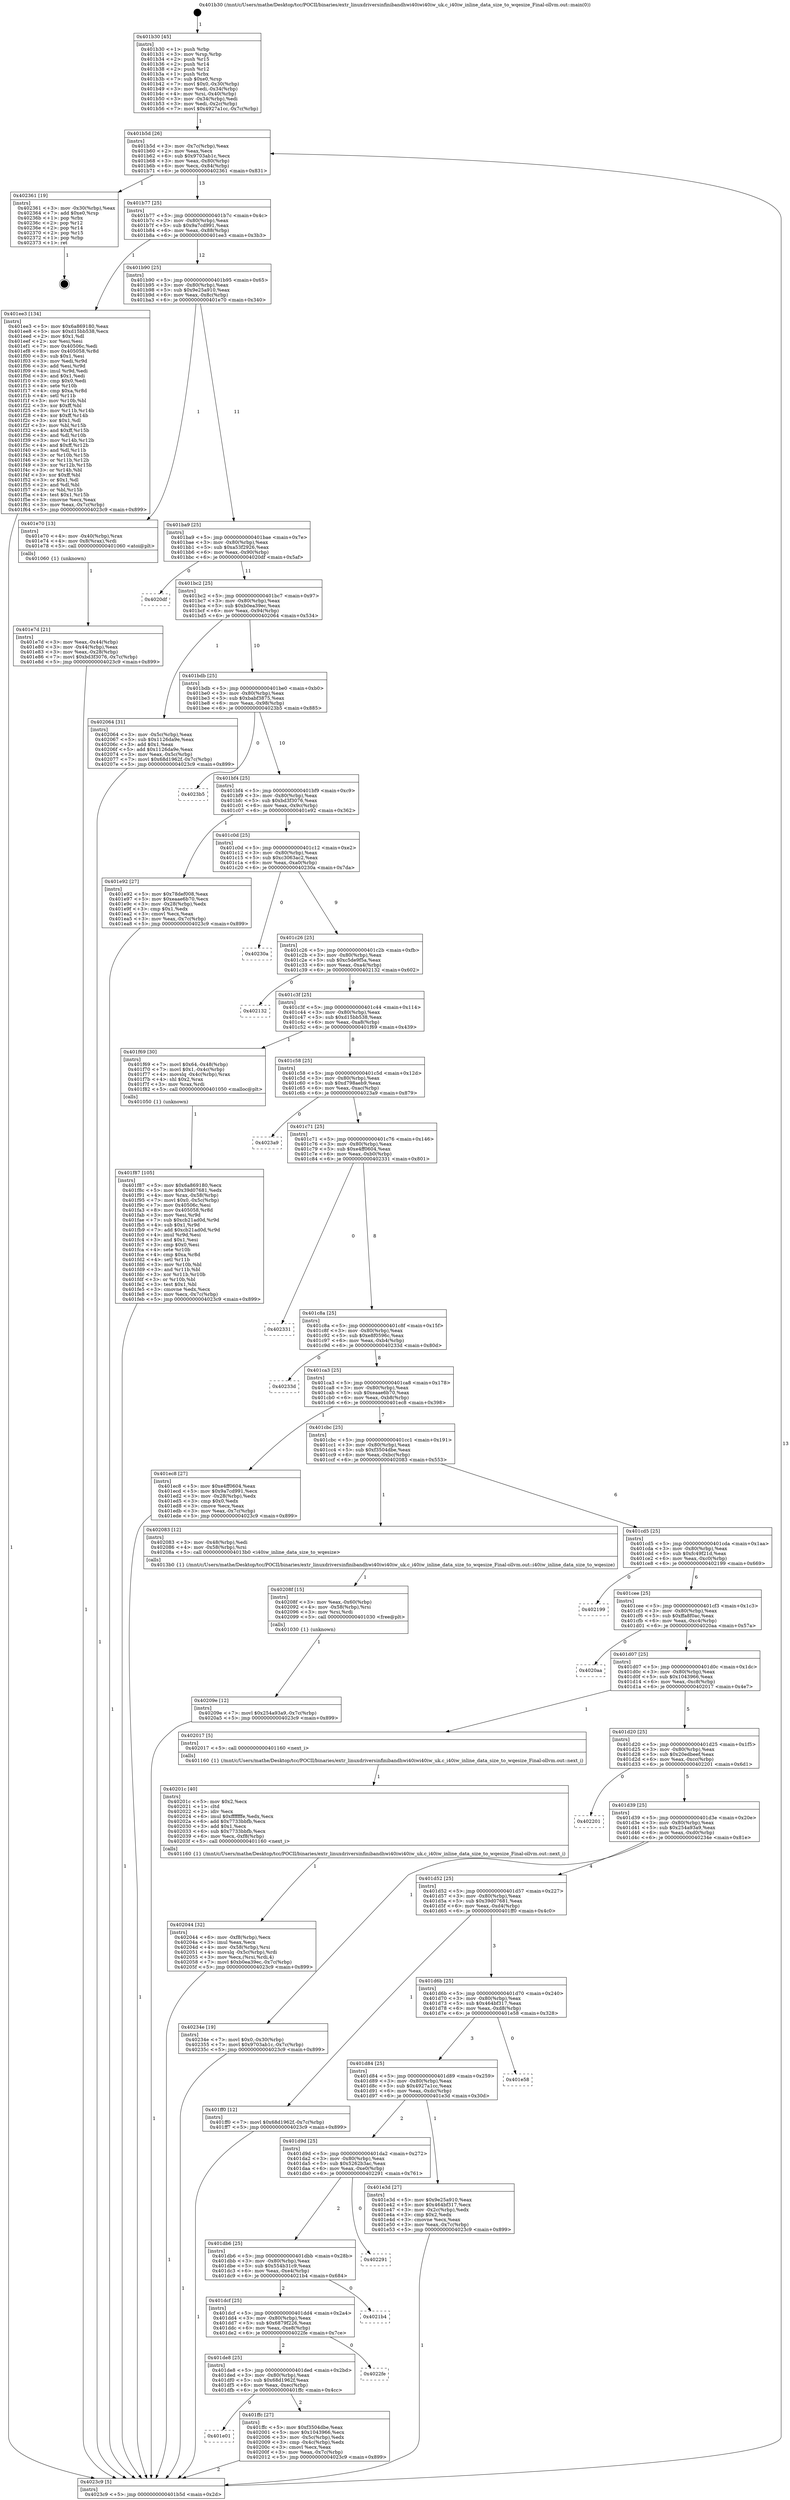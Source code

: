 digraph "0x401b30" {
  label = "0x401b30 (/mnt/c/Users/mathe/Desktop/tcc/POCII/binaries/extr_linuxdriversinfinibandhwi40iwi40iw_uk.c_i40iw_inline_data_size_to_wqesize_Final-ollvm.out::main(0))"
  labelloc = "t"
  node[shape=record]

  Entry [label="",width=0.3,height=0.3,shape=circle,fillcolor=black,style=filled]
  "0x401b5d" [label="{
     0x401b5d [26]\l
     | [instrs]\l
     &nbsp;&nbsp;0x401b5d \<+3\>: mov -0x7c(%rbp),%eax\l
     &nbsp;&nbsp;0x401b60 \<+2\>: mov %eax,%ecx\l
     &nbsp;&nbsp;0x401b62 \<+6\>: sub $0x9703ab1c,%ecx\l
     &nbsp;&nbsp;0x401b68 \<+3\>: mov %eax,-0x80(%rbp)\l
     &nbsp;&nbsp;0x401b6b \<+6\>: mov %ecx,-0x84(%rbp)\l
     &nbsp;&nbsp;0x401b71 \<+6\>: je 0000000000402361 \<main+0x831\>\l
  }"]
  "0x402361" [label="{
     0x402361 [19]\l
     | [instrs]\l
     &nbsp;&nbsp;0x402361 \<+3\>: mov -0x30(%rbp),%eax\l
     &nbsp;&nbsp;0x402364 \<+7\>: add $0xe0,%rsp\l
     &nbsp;&nbsp;0x40236b \<+1\>: pop %rbx\l
     &nbsp;&nbsp;0x40236c \<+2\>: pop %r12\l
     &nbsp;&nbsp;0x40236e \<+2\>: pop %r14\l
     &nbsp;&nbsp;0x402370 \<+2\>: pop %r15\l
     &nbsp;&nbsp;0x402372 \<+1\>: pop %rbp\l
     &nbsp;&nbsp;0x402373 \<+1\>: ret\l
  }"]
  "0x401b77" [label="{
     0x401b77 [25]\l
     | [instrs]\l
     &nbsp;&nbsp;0x401b77 \<+5\>: jmp 0000000000401b7c \<main+0x4c\>\l
     &nbsp;&nbsp;0x401b7c \<+3\>: mov -0x80(%rbp),%eax\l
     &nbsp;&nbsp;0x401b7f \<+5\>: sub $0x9a7cd991,%eax\l
     &nbsp;&nbsp;0x401b84 \<+6\>: mov %eax,-0x88(%rbp)\l
     &nbsp;&nbsp;0x401b8a \<+6\>: je 0000000000401ee3 \<main+0x3b3\>\l
  }"]
  Exit [label="",width=0.3,height=0.3,shape=circle,fillcolor=black,style=filled,peripheries=2]
  "0x401ee3" [label="{
     0x401ee3 [134]\l
     | [instrs]\l
     &nbsp;&nbsp;0x401ee3 \<+5\>: mov $0x6a869180,%eax\l
     &nbsp;&nbsp;0x401ee8 \<+5\>: mov $0xd15bb538,%ecx\l
     &nbsp;&nbsp;0x401eed \<+2\>: mov $0x1,%dl\l
     &nbsp;&nbsp;0x401eef \<+2\>: xor %esi,%esi\l
     &nbsp;&nbsp;0x401ef1 \<+7\>: mov 0x40506c,%edi\l
     &nbsp;&nbsp;0x401ef8 \<+8\>: mov 0x405058,%r8d\l
     &nbsp;&nbsp;0x401f00 \<+3\>: sub $0x1,%esi\l
     &nbsp;&nbsp;0x401f03 \<+3\>: mov %edi,%r9d\l
     &nbsp;&nbsp;0x401f06 \<+3\>: add %esi,%r9d\l
     &nbsp;&nbsp;0x401f09 \<+4\>: imul %r9d,%edi\l
     &nbsp;&nbsp;0x401f0d \<+3\>: and $0x1,%edi\l
     &nbsp;&nbsp;0x401f10 \<+3\>: cmp $0x0,%edi\l
     &nbsp;&nbsp;0x401f13 \<+4\>: sete %r10b\l
     &nbsp;&nbsp;0x401f17 \<+4\>: cmp $0xa,%r8d\l
     &nbsp;&nbsp;0x401f1b \<+4\>: setl %r11b\l
     &nbsp;&nbsp;0x401f1f \<+3\>: mov %r10b,%bl\l
     &nbsp;&nbsp;0x401f22 \<+3\>: xor $0xff,%bl\l
     &nbsp;&nbsp;0x401f25 \<+3\>: mov %r11b,%r14b\l
     &nbsp;&nbsp;0x401f28 \<+4\>: xor $0xff,%r14b\l
     &nbsp;&nbsp;0x401f2c \<+3\>: xor $0x1,%dl\l
     &nbsp;&nbsp;0x401f2f \<+3\>: mov %bl,%r15b\l
     &nbsp;&nbsp;0x401f32 \<+4\>: and $0xff,%r15b\l
     &nbsp;&nbsp;0x401f36 \<+3\>: and %dl,%r10b\l
     &nbsp;&nbsp;0x401f39 \<+3\>: mov %r14b,%r12b\l
     &nbsp;&nbsp;0x401f3c \<+4\>: and $0xff,%r12b\l
     &nbsp;&nbsp;0x401f40 \<+3\>: and %dl,%r11b\l
     &nbsp;&nbsp;0x401f43 \<+3\>: or %r10b,%r15b\l
     &nbsp;&nbsp;0x401f46 \<+3\>: or %r11b,%r12b\l
     &nbsp;&nbsp;0x401f49 \<+3\>: xor %r12b,%r15b\l
     &nbsp;&nbsp;0x401f4c \<+3\>: or %r14b,%bl\l
     &nbsp;&nbsp;0x401f4f \<+3\>: xor $0xff,%bl\l
     &nbsp;&nbsp;0x401f52 \<+3\>: or $0x1,%dl\l
     &nbsp;&nbsp;0x401f55 \<+2\>: and %dl,%bl\l
     &nbsp;&nbsp;0x401f57 \<+3\>: or %bl,%r15b\l
     &nbsp;&nbsp;0x401f5a \<+4\>: test $0x1,%r15b\l
     &nbsp;&nbsp;0x401f5e \<+3\>: cmovne %ecx,%eax\l
     &nbsp;&nbsp;0x401f61 \<+3\>: mov %eax,-0x7c(%rbp)\l
     &nbsp;&nbsp;0x401f64 \<+5\>: jmp 00000000004023c9 \<main+0x899\>\l
  }"]
  "0x401b90" [label="{
     0x401b90 [25]\l
     | [instrs]\l
     &nbsp;&nbsp;0x401b90 \<+5\>: jmp 0000000000401b95 \<main+0x65\>\l
     &nbsp;&nbsp;0x401b95 \<+3\>: mov -0x80(%rbp),%eax\l
     &nbsp;&nbsp;0x401b98 \<+5\>: sub $0x9e25a910,%eax\l
     &nbsp;&nbsp;0x401b9d \<+6\>: mov %eax,-0x8c(%rbp)\l
     &nbsp;&nbsp;0x401ba3 \<+6\>: je 0000000000401e70 \<main+0x340\>\l
  }"]
  "0x40209e" [label="{
     0x40209e [12]\l
     | [instrs]\l
     &nbsp;&nbsp;0x40209e \<+7\>: movl $0x254a93a9,-0x7c(%rbp)\l
     &nbsp;&nbsp;0x4020a5 \<+5\>: jmp 00000000004023c9 \<main+0x899\>\l
  }"]
  "0x401e70" [label="{
     0x401e70 [13]\l
     | [instrs]\l
     &nbsp;&nbsp;0x401e70 \<+4\>: mov -0x40(%rbp),%rax\l
     &nbsp;&nbsp;0x401e74 \<+4\>: mov 0x8(%rax),%rdi\l
     &nbsp;&nbsp;0x401e78 \<+5\>: call 0000000000401060 \<atoi@plt\>\l
     | [calls]\l
     &nbsp;&nbsp;0x401060 \{1\} (unknown)\l
  }"]
  "0x401ba9" [label="{
     0x401ba9 [25]\l
     | [instrs]\l
     &nbsp;&nbsp;0x401ba9 \<+5\>: jmp 0000000000401bae \<main+0x7e\>\l
     &nbsp;&nbsp;0x401bae \<+3\>: mov -0x80(%rbp),%eax\l
     &nbsp;&nbsp;0x401bb1 \<+5\>: sub $0xa53f2926,%eax\l
     &nbsp;&nbsp;0x401bb6 \<+6\>: mov %eax,-0x90(%rbp)\l
     &nbsp;&nbsp;0x401bbc \<+6\>: je 00000000004020df \<main+0x5af\>\l
  }"]
  "0x40208f" [label="{
     0x40208f [15]\l
     | [instrs]\l
     &nbsp;&nbsp;0x40208f \<+3\>: mov %eax,-0x60(%rbp)\l
     &nbsp;&nbsp;0x402092 \<+4\>: mov -0x58(%rbp),%rsi\l
     &nbsp;&nbsp;0x402096 \<+3\>: mov %rsi,%rdi\l
     &nbsp;&nbsp;0x402099 \<+5\>: call 0000000000401030 \<free@plt\>\l
     | [calls]\l
     &nbsp;&nbsp;0x401030 \{1\} (unknown)\l
  }"]
  "0x4020df" [label="{
     0x4020df\l
  }", style=dashed]
  "0x401bc2" [label="{
     0x401bc2 [25]\l
     | [instrs]\l
     &nbsp;&nbsp;0x401bc2 \<+5\>: jmp 0000000000401bc7 \<main+0x97\>\l
     &nbsp;&nbsp;0x401bc7 \<+3\>: mov -0x80(%rbp),%eax\l
     &nbsp;&nbsp;0x401bca \<+5\>: sub $0xb0ea39ec,%eax\l
     &nbsp;&nbsp;0x401bcf \<+6\>: mov %eax,-0x94(%rbp)\l
     &nbsp;&nbsp;0x401bd5 \<+6\>: je 0000000000402064 \<main+0x534\>\l
  }"]
  "0x402044" [label="{
     0x402044 [32]\l
     | [instrs]\l
     &nbsp;&nbsp;0x402044 \<+6\>: mov -0xf8(%rbp),%ecx\l
     &nbsp;&nbsp;0x40204a \<+3\>: imul %eax,%ecx\l
     &nbsp;&nbsp;0x40204d \<+4\>: mov -0x58(%rbp),%rsi\l
     &nbsp;&nbsp;0x402051 \<+4\>: movslq -0x5c(%rbp),%rdi\l
     &nbsp;&nbsp;0x402055 \<+3\>: mov %ecx,(%rsi,%rdi,4)\l
     &nbsp;&nbsp;0x402058 \<+7\>: movl $0xb0ea39ec,-0x7c(%rbp)\l
     &nbsp;&nbsp;0x40205f \<+5\>: jmp 00000000004023c9 \<main+0x899\>\l
  }"]
  "0x402064" [label="{
     0x402064 [31]\l
     | [instrs]\l
     &nbsp;&nbsp;0x402064 \<+3\>: mov -0x5c(%rbp),%eax\l
     &nbsp;&nbsp;0x402067 \<+5\>: sub $0x1126da9e,%eax\l
     &nbsp;&nbsp;0x40206c \<+3\>: add $0x1,%eax\l
     &nbsp;&nbsp;0x40206f \<+5\>: add $0x1126da9e,%eax\l
     &nbsp;&nbsp;0x402074 \<+3\>: mov %eax,-0x5c(%rbp)\l
     &nbsp;&nbsp;0x402077 \<+7\>: movl $0x68d1962f,-0x7c(%rbp)\l
     &nbsp;&nbsp;0x40207e \<+5\>: jmp 00000000004023c9 \<main+0x899\>\l
  }"]
  "0x401bdb" [label="{
     0x401bdb [25]\l
     | [instrs]\l
     &nbsp;&nbsp;0x401bdb \<+5\>: jmp 0000000000401be0 \<main+0xb0\>\l
     &nbsp;&nbsp;0x401be0 \<+3\>: mov -0x80(%rbp),%eax\l
     &nbsp;&nbsp;0x401be3 \<+5\>: sub $0xbabf3875,%eax\l
     &nbsp;&nbsp;0x401be8 \<+6\>: mov %eax,-0x98(%rbp)\l
     &nbsp;&nbsp;0x401bee \<+6\>: je 00000000004023b5 \<main+0x885\>\l
  }"]
  "0x40201c" [label="{
     0x40201c [40]\l
     | [instrs]\l
     &nbsp;&nbsp;0x40201c \<+5\>: mov $0x2,%ecx\l
     &nbsp;&nbsp;0x402021 \<+1\>: cltd\l
     &nbsp;&nbsp;0x402022 \<+2\>: idiv %ecx\l
     &nbsp;&nbsp;0x402024 \<+6\>: imul $0xfffffffe,%edx,%ecx\l
     &nbsp;&nbsp;0x40202a \<+6\>: add $0x7733bbfb,%ecx\l
     &nbsp;&nbsp;0x402030 \<+3\>: add $0x1,%ecx\l
     &nbsp;&nbsp;0x402033 \<+6\>: sub $0x7733bbfb,%ecx\l
     &nbsp;&nbsp;0x402039 \<+6\>: mov %ecx,-0xf8(%rbp)\l
     &nbsp;&nbsp;0x40203f \<+5\>: call 0000000000401160 \<next_i\>\l
     | [calls]\l
     &nbsp;&nbsp;0x401160 \{1\} (/mnt/c/Users/mathe/Desktop/tcc/POCII/binaries/extr_linuxdriversinfinibandhwi40iwi40iw_uk.c_i40iw_inline_data_size_to_wqesize_Final-ollvm.out::next_i)\l
  }"]
  "0x4023b5" [label="{
     0x4023b5\l
  }", style=dashed]
  "0x401bf4" [label="{
     0x401bf4 [25]\l
     | [instrs]\l
     &nbsp;&nbsp;0x401bf4 \<+5\>: jmp 0000000000401bf9 \<main+0xc9\>\l
     &nbsp;&nbsp;0x401bf9 \<+3\>: mov -0x80(%rbp),%eax\l
     &nbsp;&nbsp;0x401bfc \<+5\>: sub $0xbd3f3076,%eax\l
     &nbsp;&nbsp;0x401c01 \<+6\>: mov %eax,-0x9c(%rbp)\l
     &nbsp;&nbsp;0x401c07 \<+6\>: je 0000000000401e92 \<main+0x362\>\l
  }"]
  "0x401e01" [label="{
     0x401e01\l
  }", style=dashed]
  "0x401e92" [label="{
     0x401e92 [27]\l
     | [instrs]\l
     &nbsp;&nbsp;0x401e92 \<+5\>: mov $0x78def008,%eax\l
     &nbsp;&nbsp;0x401e97 \<+5\>: mov $0xeaae6b70,%ecx\l
     &nbsp;&nbsp;0x401e9c \<+3\>: mov -0x28(%rbp),%edx\l
     &nbsp;&nbsp;0x401e9f \<+3\>: cmp $0x1,%edx\l
     &nbsp;&nbsp;0x401ea2 \<+3\>: cmovl %ecx,%eax\l
     &nbsp;&nbsp;0x401ea5 \<+3\>: mov %eax,-0x7c(%rbp)\l
     &nbsp;&nbsp;0x401ea8 \<+5\>: jmp 00000000004023c9 \<main+0x899\>\l
  }"]
  "0x401c0d" [label="{
     0x401c0d [25]\l
     | [instrs]\l
     &nbsp;&nbsp;0x401c0d \<+5\>: jmp 0000000000401c12 \<main+0xe2\>\l
     &nbsp;&nbsp;0x401c12 \<+3\>: mov -0x80(%rbp),%eax\l
     &nbsp;&nbsp;0x401c15 \<+5\>: sub $0xc3063ac2,%eax\l
     &nbsp;&nbsp;0x401c1a \<+6\>: mov %eax,-0xa0(%rbp)\l
     &nbsp;&nbsp;0x401c20 \<+6\>: je 000000000040230a \<main+0x7da\>\l
  }"]
  "0x401ffc" [label="{
     0x401ffc [27]\l
     | [instrs]\l
     &nbsp;&nbsp;0x401ffc \<+5\>: mov $0xf3504dbe,%eax\l
     &nbsp;&nbsp;0x402001 \<+5\>: mov $0x1043966,%ecx\l
     &nbsp;&nbsp;0x402006 \<+3\>: mov -0x5c(%rbp),%edx\l
     &nbsp;&nbsp;0x402009 \<+3\>: cmp -0x4c(%rbp),%edx\l
     &nbsp;&nbsp;0x40200c \<+3\>: cmovl %ecx,%eax\l
     &nbsp;&nbsp;0x40200f \<+3\>: mov %eax,-0x7c(%rbp)\l
     &nbsp;&nbsp;0x402012 \<+5\>: jmp 00000000004023c9 \<main+0x899\>\l
  }"]
  "0x40230a" [label="{
     0x40230a\l
  }", style=dashed]
  "0x401c26" [label="{
     0x401c26 [25]\l
     | [instrs]\l
     &nbsp;&nbsp;0x401c26 \<+5\>: jmp 0000000000401c2b \<main+0xfb\>\l
     &nbsp;&nbsp;0x401c2b \<+3\>: mov -0x80(%rbp),%eax\l
     &nbsp;&nbsp;0x401c2e \<+5\>: sub $0xc5de9f5a,%eax\l
     &nbsp;&nbsp;0x401c33 \<+6\>: mov %eax,-0xa4(%rbp)\l
     &nbsp;&nbsp;0x401c39 \<+6\>: je 0000000000402132 \<main+0x602\>\l
  }"]
  "0x401de8" [label="{
     0x401de8 [25]\l
     | [instrs]\l
     &nbsp;&nbsp;0x401de8 \<+5\>: jmp 0000000000401ded \<main+0x2bd\>\l
     &nbsp;&nbsp;0x401ded \<+3\>: mov -0x80(%rbp),%eax\l
     &nbsp;&nbsp;0x401df0 \<+5\>: sub $0x68d1962f,%eax\l
     &nbsp;&nbsp;0x401df5 \<+6\>: mov %eax,-0xec(%rbp)\l
     &nbsp;&nbsp;0x401dfb \<+6\>: je 0000000000401ffc \<main+0x4cc\>\l
  }"]
  "0x402132" [label="{
     0x402132\l
  }", style=dashed]
  "0x401c3f" [label="{
     0x401c3f [25]\l
     | [instrs]\l
     &nbsp;&nbsp;0x401c3f \<+5\>: jmp 0000000000401c44 \<main+0x114\>\l
     &nbsp;&nbsp;0x401c44 \<+3\>: mov -0x80(%rbp),%eax\l
     &nbsp;&nbsp;0x401c47 \<+5\>: sub $0xd15bb538,%eax\l
     &nbsp;&nbsp;0x401c4c \<+6\>: mov %eax,-0xa8(%rbp)\l
     &nbsp;&nbsp;0x401c52 \<+6\>: je 0000000000401f69 \<main+0x439\>\l
  }"]
  "0x4022fe" [label="{
     0x4022fe\l
  }", style=dashed]
  "0x401f69" [label="{
     0x401f69 [30]\l
     | [instrs]\l
     &nbsp;&nbsp;0x401f69 \<+7\>: movl $0x64,-0x48(%rbp)\l
     &nbsp;&nbsp;0x401f70 \<+7\>: movl $0x1,-0x4c(%rbp)\l
     &nbsp;&nbsp;0x401f77 \<+4\>: movslq -0x4c(%rbp),%rax\l
     &nbsp;&nbsp;0x401f7b \<+4\>: shl $0x2,%rax\l
     &nbsp;&nbsp;0x401f7f \<+3\>: mov %rax,%rdi\l
     &nbsp;&nbsp;0x401f82 \<+5\>: call 0000000000401050 \<malloc@plt\>\l
     | [calls]\l
     &nbsp;&nbsp;0x401050 \{1\} (unknown)\l
  }"]
  "0x401c58" [label="{
     0x401c58 [25]\l
     | [instrs]\l
     &nbsp;&nbsp;0x401c58 \<+5\>: jmp 0000000000401c5d \<main+0x12d\>\l
     &nbsp;&nbsp;0x401c5d \<+3\>: mov -0x80(%rbp),%eax\l
     &nbsp;&nbsp;0x401c60 \<+5\>: sub $0xd798aeb9,%eax\l
     &nbsp;&nbsp;0x401c65 \<+6\>: mov %eax,-0xac(%rbp)\l
     &nbsp;&nbsp;0x401c6b \<+6\>: je 00000000004023a9 \<main+0x879\>\l
  }"]
  "0x401dcf" [label="{
     0x401dcf [25]\l
     | [instrs]\l
     &nbsp;&nbsp;0x401dcf \<+5\>: jmp 0000000000401dd4 \<main+0x2a4\>\l
     &nbsp;&nbsp;0x401dd4 \<+3\>: mov -0x80(%rbp),%eax\l
     &nbsp;&nbsp;0x401dd7 \<+5\>: sub $0x6879f226,%eax\l
     &nbsp;&nbsp;0x401ddc \<+6\>: mov %eax,-0xe8(%rbp)\l
     &nbsp;&nbsp;0x401de2 \<+6\>: je 00000000004022fe \<main+0x7ce\>\l
  }"]
  "0x4023a9" [label="{
     0x4023a9\l
  }", style=dashed]
  "0x401c71" [label="{
     0x401c71 [25]\l
     | [instrs]\l
     &nbsp;&nbsp;0x401c71 \<+5\>: jmp 0000000000401c76 \<main+0x146\>\l
     &nbsp;&nbsp;0x401c76 \<+3\>: mov -0x80(%rbp),%eax\l
     &nbsp;&nbsp;0x401c79 \<+5\>: sub $0xe4ff0604,%eax\l
     &nbsp;&nbsp;0x401c7e \<+6\>: mov %eax,-0xb0(%rbp)\l
     &nbsp;&nbsp;0x401c84 \<+6\>: je 0000000000402331 \<main+0x801\>\l
  }"]
  "0x4021b4" [label="{
     0x4021b4\l
  }", style=dashed]
  "0x402331" [label="{
     0x402331\l
  }", style=dashed]
  "0x401c8a" [label="{
     0x401c8a [25]\l
     | [instrs]\l
     &nbsp;&nbsp;0x401c8a \<+5\>: jmp 0000000000401c8f \<main+0x15f\>\l
     &nbsp;&nbsp;0x401c8f \<+3\>: mov -0x80(%rbp),%eax\l
     &nbsp;&nbsp;0x401c92 \<+5\>: sub $0xe8f0596c,%eax\l
     &nbsp;&nbsp;0x401c97 \<+6\>: mov %eax,-0xb4(%rbp)\l
     &nbsp;&nbsp;0x401c9d \<+6\>: je 000000000040233d \<main+0x80d\>\l
  }"]
  "0x401db6" [label="{
     0x401db6 [25]\l
     | [instrs]\l
     &nbsp;&nbsp;0x401db6 \<+5\>: jmp 0000000000401dbb \<main+0x28b\>\l
     &nbsp;&nbsp;0x401dbb \<+3\>: mov -0x80(%rbp),%eax\l
     &nbsp;&nbsp;0x401dbe \<+5\>: sub $0x554b31c9,%eax\l
     &nbsp;&nbsp;0x401dc3 \<+6\>: mov %eax,-0xe4(%rbp)\l
     &nbsp;&nbsp;0x401dc9 \<+6\>: je 00000000004021b4 \<main+0x684\>\l
  }"]
  "0x40233d" [label="{
     0x40233d\l
  }", style=dashed]
  "0x401ca3" [label="{
     0x401ca3 [25]\l
     | [instrs]\l
     &nbsp;&nbsp;0x401ca3 \<+5\>: jmp 0000000000401ca8 \<main+0x178\>\l
     &nbsp;&nbsp;0x401ca8 \<+3\>: mov -0x80(%rbp),%eax\l
     &nbsp;&nbsp;0x401cab \<+5\>: sub $0xeaae6b70,%eax\l
     &nbsp;&nbsp;0x401cb0 \<+6\>: mov %eax,-0xb8(%rbp)\l
     &nbsp;&nbsp;0x401cb6 \<+6\>: je 0000000000401ec8 \<main+0x398\>\l
  }"]
  "0x402291" [label="{
     0x402291\l
  }", style=dashed]
  "0x401ec8" [label="{
     0x401ec8 [27]\l
     | [instrs]\l
     &nbsp;&nbsp;0x401ec8 \<+5\>: mov $0xe4ff0604,%eax\l
     &nbsp;&nbsp;0x401ecd \<+5\>: mov $0x9a7cd991,%ecx\l
     &nbsp;&nbsp;0x401ed2 \<+3\>: mov -0x28(%rbp),%edx\l
     &nbsp;&nbsp;0x401ed5 \<+3\>: cmp $0x0,%edx\l
     &nbsp;&nbsp;0x401ed8 \<+3\>: cmove %ecx,%eax\l
     &nbsp;&nbsp;0x401edb \<+3\>: mov %eax,-0x7c(%rbp)\l
     &nbsp;&nbsp;0x401ede \<+5\>: jmp 00000000004023c9 \<main+0x899\>\l
  }"]
  "0x401cbc" [label="{
     0x401cbc [25]\l
     | [instrs]\l
     &nbsp;&nbsp;0x401cbc \<+5\>: jmp 0000000000401cc1 \<main+0x191\>\l
     &nbsp;&nbsp;0x401cc1 \<+3\>: mov -0x80(%rbp),%eax\l
     &nbsp;&nbsp;0x401cc4 \<+5\>: sub $0xf3504dbe,%eax\l
     &nbsp;&nbsp;0x401cc9 \<+6\>: mov %eax,-0xbc(%rbp)\l
     &nbsp;&nbsp;0x401ccf \<+6\>: je 0000000000402083 \<main+0x553\>\l
  }"]
  "0x401f87" [label="{
     0x401f87 [105]\l
     | [instrs]\l
     &nbsp;&nbsp;0x401f87 \<+5\>: mov $0x6a869180,%ecx\l
     &nbsp;&nbsp;0x401f8c \<+5\>: mov $0x39d07681,%edx\l
     &nbsp;&nbsp;0x401f91 \<+4\>: mov %rax,-0x58(%rbp)\l
     &nbsp;&nbsp;0x401f95 \<+7\>: movl $0x0,-0x5c(%rbp)\l
     &nbsp;&nbsp;0x401f9c \<+7\>: mov 0x40506c,%esi\l
     &nbsp;&nbsp;0x401fa3 \<+8\>: mov 0x405058,%r8d\l
     &nbsp;&nbsp;0x401fab \<+3\>: mov %esi,%r9d\l
     &nbsp;&nbsp;0x401fae \<+7\>: sub $0xcb21ad0d,%r9d\l
     &nbsp;&nbsp;0x401fb5 \<+4\>: sub $0x1,%r9d\l
     &nbsp;&nbsp;0x401fb9 \<+7\>: add $0xcb21ad0d,%r9d\l
     &nbsp;&nbsp;0x401fc0 \<+4\>: imul %r9d,%esi\l
     &nbsp;&nbsp;0x401fc4 \<+3\>: and $0x1,%esi\l
     &nbsp;&nbsp;0x401fc7 \<+3\>: cmp $0x0,%esi\l
     &nbsp;&nbsp;0x401fca \<+4\>: sete %r10b\l
     &nbsp;&nbsp;0x401fce \<+4\>: cmp $0xa,%r8d\l
     &nbsp;&nbsp;0x401fd2 \<+4\>: setl %r11b\l
     &nbsp;&nbsp;0x401fd6 \<+3\>: mov %r10b,%bl\l
     &nbsp;&nbsp;0x401fd9 \<+3\>: and %r11b,%bl\l
     &nbsp;&nbsp;0x401fdc \<+3\>: xor %r11b,%r10b\l
     &nbsp;&nbsp;0x401fdf \<+3\>: or %r10b,%bl\l
     &nbsp;&nbsp;0x401fe2 \<+3\>: test $0x1,%bl\l
     &nbsp;&nbsp;0x401fe5 \<+3\>: cmovne %edx,%ecx\l
     &nbsp;&nbsp;0x401fe8 \<+3\>: mov %ecx,-0x7c(%rbp)\l
     &nbsp;&nbsp;0x401feb \<+5\>: jmp 00000000004023c9 \<main+0x899\>\l
  }"]
  "0x402083" [label="{
     0x402083 [12]\l
     | [instrs]\l
     &nbsp;&nbsp;0x402083 \<+3\>: mov -0x48(%rbp),%edi\l
     &nbsp;&nbsp;0x402086 \<+4\>: mov -0x58(%rbp),%rsi\l
     &nbsp;&nbsp;0x40208a \<+5\>: call 00000000004013b0 \<i40iw_inline_data_size_to_wqesize\>\l
     | [calls]\l
     &nbsp;&nbsp;0x4013b0 \{1\} (/mnt/c/Users/mathe/Desktop/tcc/POCII/binaries/extr_linuxdriversinfinibandhwi40iwi40iw_uk.c_i40iw_inline_data_size_to_wqesize_Final-ollvm.out::i40iw_inline_data_size_to_wqesize)\l
  }"]
  "0x401cd5" [label="{
     0x401cd5 [25]\l
     | [instrs]\l
     &nbsp;&nbsp;0x401cd5 \<+5\>: jmp 0000000000401cda \<main+0x1aa\>\l
     &nbsp;&nbsp;0x401cda \<+3\>: mov -0x80(%rbp),%eax\l
     &nbsp;&nbsp;0x401cdd \<+5\>: sub $0xfc49f21d,%eax\l
     &nbsp;&nbsp;0x401ce2 \<+6\>: mov %eax,-0xc0(%rbp)\l
     &nbsp;&nbsp;0x401ce8 \<+6\>: je 0000000000402199 \<main+0x669\>\l
  }"]
  "0x401e7d" [label="{
     0x401e7d [21]\l
     | [instrs]\l
     &nbsp;&nbsp;0x401e7d \<+3\>: mov %eax,-0x44(%rbp)\l
     &nbsp;&nbsp;0x401e80 \<+3\>: mov -0x44(%rbp),%eax\l
     &nbsp;&nbsp;0x401e83 \<+3\>: mov %eax,-0x28(%rbp)\l
     &nbsp;&nbsp;0x401e86 \<+7\>: movl $0xbd3f3076,-0x7c(%rbp)\l
     &nbsp;&nbsp;0x401e8d \<+5\>: jmp 00000000004023c9 \<main+0x899\>\l
  }"]
  "0x402199" [label="{
     0x402199\l
  }", style=dashed]
  "0x401cee" [label="{
     0x401cee [25]\l
     | [instrs]\l
     &nbsp;&nbsp;0x401cee \<+5\>: jmp 0000000000401cf3 \<main+0x1c3\>\l
     &nbsp;&nbsp;0x401cf3 \<+3\>: mov -0x80(%rbp),%eax\l
     &nbsp;&nbsp;0x401cf6 \<+5\>: sub $0xffa8f0ac,%eax\l
     &nbsp;&nbsp;0x401cfb \<+6\>: mov %eax,-0xc4(%rbp)\l
     &nbsp;&nbsp;0x401d01 \<+6\>: je 00000000004020aa \<main+0x57a\>\l
  }"]
  "0x401b30" [label="{
     0x401b30 [45]\l
     | [instrs]\l
     &nbsp;&nbsp;0x401b30 \<+1\>: push %rbp\l
     &nbsp;&nbsp;0x401b31 \<+3\>: mov %rsp,%rbp\l
     &nbsp;&nbsp;0x401b34 \<+2\>: push %r15\l
     &nbsp;&nbsp;0x401b36 \<+2\>: push %r14\l
     &nbsp;&nbsp;0x401b38 \<+2\>: push %r12\l
     &nbsp;&nbsp;0x401b3a \<+1\>: push %rbx\l
     &nbsp;&nbsp;0x401b3b \<+7\>: sub $0xe0,%rsp\l
     &nbsp;&nbsp;0x401b42 \<+7\>: movl $0x0,-0x30(%rbp)\l
     &nbsp;&nbsp;0x401b49 \<+3\>: mov %edi,-0x34(%rbp)\l
     &nbsp;&nbsp;0x401b4c \<+4\>: mov %rsi,-0x40(%rbp)\l
     &nbsp;&nbsp;0x401b50 \<+3\>: mov -0x34(%rbp),%edi\l
     &nbsp;&nbsp;0x401b53 \<+3\>: mov %edi,-0x2c(%rbp)\l
     &nbsp;&nbsp;0x401b56 \<+7\>: movl $0x4927a1cc,-0x7c(%rbp)\l
  }"]
  "0x4020aa" [label="{
     0x4020aa\l
  }", style=dashed]
  "0x401d07" [label="{
     0x401d07 [25]\l
     | [instrs]\l
     &nbsp;&nbsp;0x401d07 \<+5\>: jmp 0000000000401d0c \<main+0x1dc\>\l
     &nbsp;&nbsp;0x401d0c \<+3\>: mov -0x80(%rbp),%eax\l
     &nbsp;&nbsp;0x401d0f \<+5\>: sub $0x1043966,%eax\l
     &nbsp;&nbsp;0x401d14 \<+6\>: mov %eax,-0xc8(%rbp)\l
     &nbsp;&nbsp;0x401d1a \<+6\>: je 0000000000402017 \<main+0x4e7\>\l
  }"]
  "0x4023c9" [label="{
     0x4023c9 [5]\l
     | [instrs]\l
     &nbsp;&nbsp;0x4023c9 \<+5\>: jmp 0000000000401b5d \<main+0x2d\>\l
  }"]
  "0x402017" [label="{
     0x402017 [5]\l
     | [instrs]\l
     &nbsp;&nbsp;0x402017 \<+5\>: call 0000000000401160 \<next_i\>\l
     | [calls]\l
     &nbsp;&nbsp;0x401160 \{1\} (/mnt/c/Users/mathe/Desktop/tcc/POCII/binaries/extr_linuxdriversinfinibandhwi40iwi40iw_uk.c_i40iw_inline_data_size_to_wqesize_Final-ollvm.out::next_i)\l
  }"]
  "0x401d20" [label="{
     0x401d20 [25]\l
     | [instrs]\l
     &nbsp;&nbsp;0x401d20 \<+5\>: jmp 0000000000401d25 \<main+0x1f5\>\l
     &nbsp;&nbsp;0x401d25 \<+3\>: mov -0x80(%rbp),%eax\l
     &nbsp;&nbsp;0x401d28 \<+5\>: sub $0x20edbeef,%eax\l
     &nbsp;&nbsp;0x401d2d \<+6\>: mov %eax,-0xcc(%rbp)\l
     &nbsp;&nbsp;0x401d33 \<+6\>: je 0000000000402201 \<main+0x6d1\>\l
  }"]
  "0x401d9d" [label="{
     0x401d9d [25]\l
     | [instrs]\l
     &nbsp;&nbsp;0x401d9d \<+5\>: jmp 0000000000401da2 \<main+0x272\>\l
     &nbsp;&nbsp;0x401da2 \<+3\>: mov -0x80(%rbp),%eax\l
     &nbsp;&nbsp;0x401da5 \<+5\>: sub $0x5262b3ac,%eax\l
     &nbsp;&nbsp;0x401daa \<+6\>: mov %eax,-0xe0(%rbp)\l
     &nbsp;&nbsp;0x401db0 \<+6\>: je 0000000000402291 \<main+0x761\>\l
  }"]
  "0x402201" [label="{
     0x402201\l
  }", style=dashed]
  "0x401d39" [label="{
     0x401d39 [25]\l
     | [instrs]\l
     &nbsp;&nbsp;0x401d39 \<+5\>: jmp 0000000000401d3e \<main+0x20e\>\l
     &nbsp;&nbsp;0x401d3e \<+3\>: mov -0x80(%rbp),%eax\l
     &nbsp;&nbsp;0x401d41 \<+5\>: sub $0x254a93a9,%eax\l
     &nbsp;&nbsp;0x401d46 \<+6\>: mov %eax,-0xd0(%rbp)\l
     &nbsp;&nbsp;0x401d4c \<+6\>: je 000000000040234e \<main+0x81e\>\l
  }"]
  "0x401e3d" [label="{
     0x401e3d [27]\l
     | [instrs]\l
     &nbsp;&nbsp;0x401e3d \<+5\>: mov $0x9e25a910,%eax\l
     &nbsp;&nbsp;0x401e42 \<+5\>: mov $0x464bf317,%ecx\l
     &nbsp;&nbsp;0x401e47 \<+3\>: mov -0x2c(%rbp),%edx\l
     &nbsp;&nbsp;0x401e4a \<+3\>: cmp $0x2,%edx\l
     &nbsp;&nbsp;0x401e4d \<+3\>: cmovne %ecx,%eax\l
     &nbsp;&nbsp;0x401e50 \<+3\>: mov %eax,-0x7c(%rbp)\l
     &nbsp;&nbsp;0x401e53 \<+5\>: jmp 00000000004023c9 \<main+0x899\>\l
  }"]
  "0x40234e" [label="{
     0x40234e [19]\l
     | [instrs]\l
     &nbsp;&nbsp;0x40234e \<+7\>: movl $0x0,-0x30(%rbp)\l
     &nbsp;&nbsp;0x402355 \<+7\>: movl $0x9703ab1c,-0x7c(%rbp)\l
     &nbsp;&nbsp;0x40235c \<+5\>: jmp 00000000004023c9 \<main+0x899\>\l
  }"]
  "0x401d52" [label="{
     0x401d52 [25]\l
     | [instrs]\l
     &nbsp;&nbsp;0x401d52 \<+5\>: jmp 0000000000401d57 \<main+0x227\>\l
     &nbsp;&nbsp;0x401d57 \<+3\>: mov -0x80(%rbp),%eax\l
     &nbsp;&nbsp;0x401d5a \<+5\>: sub $0x39d07681,%eax\l
     &nbsp;&nbsp;0x401d5f \<+6\>: mov %eax,-0xd4(%rbp)\l
     &nbsp;&nbsp;0x401d65 \<+6\>: je 0000000000401ff0 \<main+0x4c0\>\l
  }"]
  "0x401d84" [label="{
     0x401d84 [25]\l
     | [instrs]\l
     &nbsp;&nbsp;0x401d84 \<+5\>: jmp 0000000000401d89 \<main+0x259\>\l
     &nbsp;&nbsp;0x401d89 \<+3\>: mov -0x80(%rbp),%eax\l
     &nbsp;&nbsp;0x401d8c \<+5\>: sub $0x4927a1cc,%eax\l
     &nbsp;&nbsp;0x401d91 \<+6\>: mov %eax,-0xdc(%rbp)\l
     &nbsp;&nbsp;0x401d97 \<+6\>: je 0000000000401e3d \<main+0x30d\>\l
  }"]
  "0x401ff0" [label="{
     0x401ff0 [12]\l
     | [instrs]\l
     &nbsp;&nbsp;0x401ff0 \<+7\>: movl $0x68d1962f,-0x7c(%rbp)\l
     &nbsp;&nbsp;0x401ff7 \<+5\>: jmp 00000000004023c9 \<main+0x899\>\l
  }"]
  "0x401d6b" [label="{
     0x401d6b [25]\l
     | [instrs]\l
     &nbsp;&nbsp;0x401d6b \<+5\>: jmp 0000000000401d70 \<main+0x240\>\l
     &nbsp;&nbsp;0x401d70 \<+3\>: mov -0x80(%rbp),%eax\l
     &nbsp;&nbsp;0x401d73 \<+5\>: sub $0x464bf317,%eax\l
     &nbsp;&nbsp;0x401d78 \<+6\>: mov %eax,-0xd8(%rbp)\l
     &nbsp;&nbsp;0x401d7e \<+6\>: je 0000000000401e58 \<main+0x328\>\l
  }"]
  "0x401e58" [label="{
     0x401e58\l
  }", style=dashed]
  Entry -> "0x401b30" [label=" 1"]
  "0x401b5d" -> "0x402361" [label=" 1"]
  "0x401b5d" -> "0x401b77" [label=" 13"]
  "0x402361" -> Exit [label=" 1"]
  "0x401b77" -> "0x401ee3" [label=" 1"]
  "0x401b77" -> "0x401b90" [label=" 12"]
  "0x40234e" -> "0x4023c9" [label=" 1"]
  "0x401b90" -> "0x401e70" [label=" 1"]
  "0x401b90" -> "0x401ba9" [label=" 11"]
  "0x40209e" -> "0x4023c9" [label=" 1"]
  "0x401ba9" -> "0x4020df" [label=" 0"]
  "0x401ba9" -> "0x401bc2" [label=" 11"]
  "0x40208f" -> "0x40209e" [label=" 1"]
  "0x401bc2" -> "0x402064" [label=" 1"]
  "0x401bc2" -> "0x401bdb" [label=" 10"]
  "0x402083" -> "0x40208f" [label=" 1"]
  "0x401bdb" -> "0x4023b5" [label=" 0"]
  "0x401bdb" -> "0x401bf4" [label=" 10"]
  "0x402064" -> "0x4023c9" [label=" 1"]
  "0x401bf4" -> "0x401e92" [label=" 1"]
  "0x401bf4" -> "0x401c0d" [label=" 9"]
  "0x402044" -> "0x4023c9" [label=" 1"]
  "0x401c0d" -> "0x40230a" [label=" 0"]
  "0x401c0d" -> "0x401c26" [label=" 9"]
  "0x40201c" -> "0x402044" [label=" 1"]
  "0x401c26" -> "0x402132" [label=" 0"]
  "0x401c26" -> "0x401c3f" [label=" 9"]
  "0x401ffc" -> "0x4023c9" [label=" 2"]
  "0x401c3f" -> "0x401f69" [label=" 1"]
  "0x401c3f" -> "0x401c58" [label=" 8"]
  "0x401de8" -> "0x401e01" [label=" 0"]
  "0x401c58" -> "0x4023a9" [label=" 0"]
  "0x401c58" -> "0x401c71" [label=" 8"]
  "0x402017" -> "0x40201c" [label=" 1"]
  "0x401c71" -> "0x402331" [label=" 0"]
  "0x401c71" -> "0x401c8a" [label=" 8"]
  "0x401dcf" -> "0x401de8" [label=" 2"]
  "0x401c8a" -> "0x40233d" [label=" 0"]
  "0x401c8a" -> "0x401ca3" [label=" 8"]
  "0x401de8" -> "0x401ffc" [label=" 2"]
  "0x401ca3" -> "0x401ec8" [label=" 1"]
  "0x401ca3" -> "0x401cbc" [label=" 7"]
  "0x401db6" -> "0x401dcf" [label=" 2"]
  "0x401cbc" -> "0x402083" [label=" 1"]
  "0x401cbc" -> "0x401cd5" [label=" 6"]
  "0x401dcf" -> "0x4022fe" [label=" 0"]
  "0x401cd5" -> "0x402199" [label=" 0"]
  "0x401cd5" -> "0x401cee" [label=" 6"]
  "0x401d9d" -> "0x401db6" [label=" 2"]
  "0x401cee" -> "0x4020aa" [label=" 0"]
  "0x401cee" -> "0x401d07" [label=" 6"]
  "0x401d9d" -> "0x402291" [label=" 0"]
  "0x401d07" -> "0x402017" [label=" 1"]
  "0x401d07" -> "0x401d20" [label=" 5"]
  "0x401db6" -> "0x4021b4" [label=" 0"]
  "0x401d20" -> "0x402201" [label=" 0"]
  "0x401d20" -> "0x401d39" [label=" 5"]
  "0x401ff0" -> "0x4023c9" [label=" 1"]
  "0x401d39" -> "0x40234e" [label=" 1"]
  "0x401d39" -> "0x401d52" [label=" 4"]
  "0x401f87" -> "0x4023c9" [label=" 1"]
  "0x401d52" -> "0x401ff0" [label=" 1"]
  "0x401d52" -> "0x401d6b" [label=" 3"]
  "0x401ee3" -> "0x4023c9" [label=" 1"]
  "0x401d6b" -> "0x401e58" [label=" 0"]
  "0x401d6b" -> "0x401d84" [label=" 3"]
  "0x401f69" -> "0x401f87" [label=" 1"]
  "0x401d84" -> "0x401e3d" [label=" 1"]
  "0x401d84" -> "0x401d9d" [label=" 2"]
  "0x401e3d" -> "0x4023c9" [label=" 1"]
  "0x401b30" -> "0x401b5d" [label=" 1"]
  "0x4023c9" -> "0x401b5d" [label=" 13"]
  "0x401e70" -> "0x401e7d" [label=" 1"]
  "0x401e7d" -> "0x4023c9" [label=" 1"]
  "0x401e92" -> "0x4023c9" [label=" 1"]
  "0x401ec8" -> "0x4023c9" [label=" 1"]
}
